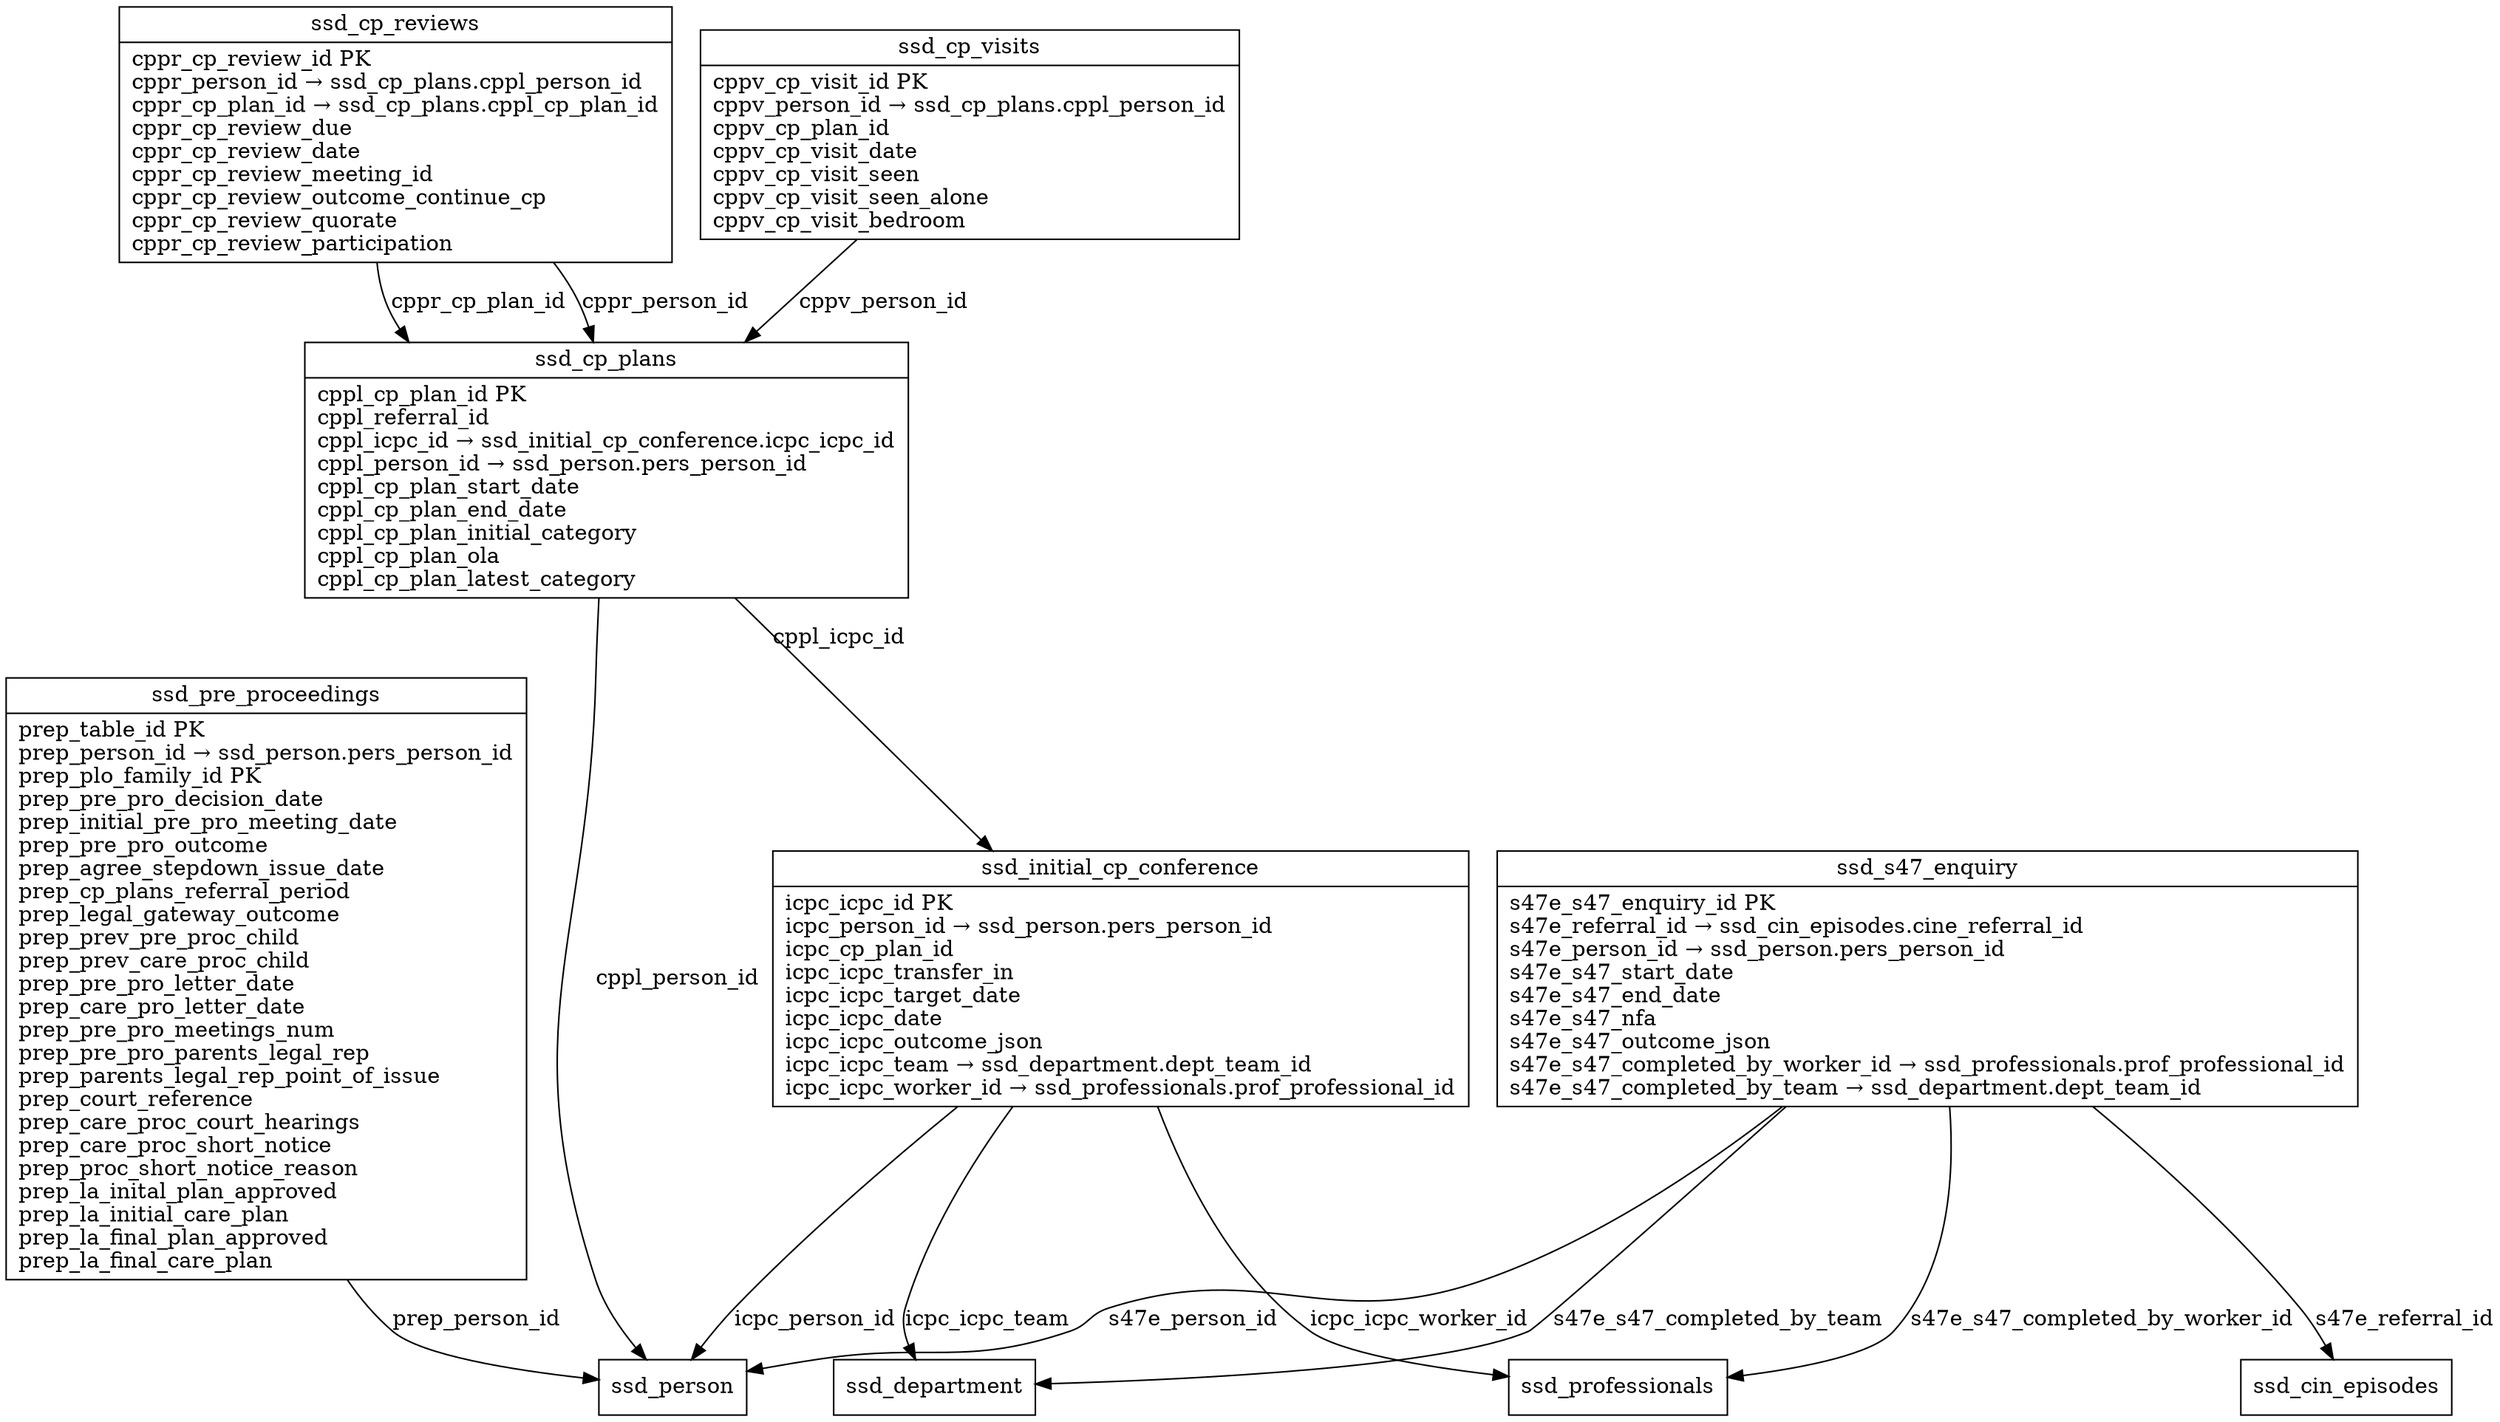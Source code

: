 digraph G {
  node [shape=record];
  ssd_initial_cp_conference [label="{ssd_initial_cp_conference|icpc_icpc_id PK\licpc_person_id → ssd_person.pers_person_id\licpc_cp_plan_id\licpc_icpc_transfer_in\licpc_icpc_target_date\licpc_icpc_date\licpc_icpc_outcome_json\licpc_icpc_team → ssd_department.dept_team_id\licpc_icpc_worker_id → ssd_professionals.prof_professional_id\l}"];
  ssd_s47_enquiry [label="{ssd_s47_enquiry|s47e_s47_enquiry_id PK\ls47e_referral_id → ssd_cin_episodes.cine_referral_id\ls47e_person_id → ssd_person.pers_person_id\ls47e_s47_start_date\ls47e_s47_end_date\ls47e_s47_nfa\ls47e_s47_outcome_json\ls47e_s47_completed_by_worker_id → ssd_professionals.prof_professional_id\ls47e_s47_completed_by_team → ssd_department.dept_team_id\l}"];
  ssd_pre_proceedings [label="{ssd_pre_proceedings|prep_table_id PK\lprep_person_id → ssd_person.pers_person_id\lprep_plo_family_id PK\lprep_pre_pro_decision_date\lprep_initial_pre_pro_meeting_date\lprep_pre_pro_outcome\lprep_agree_stepdown_issue_date\lprep_cp_plans_referral_period\lprep_legal_gateway_outcome\lprep_prev_pre_proc_child\lprep_prev_care_proc_child\lprep_pre_pro_letter_date\lprep_care_pro_letter_date\lprep_pre_pro_meetings_num\lprep_pre_pro_parents_legal_rep\lprep_parents_legal_rep_point_of_issue\lprep_court_reference\lprep_care_proc_court_hearings\lprep_care_proc_short_notice\lprep_proc_short_notice_reason\lprep_la_inital_plan_approved\lprep_la_initial_care_plan\lprep_la_final_plan_approved\lprep_la_final_care_plan\l}"];
  ssd_cp_reviews [label="{ssd_cp_reviews|cppr_cp_review_id PK\lcppr_person_id → ssd_cp_plans.cppl_person_id\lcppr_cp_plan_id → ssd_cp_plans.cppl_cp_plan_id\lcppr_cp_review_due\lcppr_cp_review_date\lcppr_cp_review_meeting_id\lcppr_cp_review_outcome_continue_cp\lcppr_cp_review_quorate\lcppr_cp_review_participation\l}"];
  ssd_cp_plans [label="{ssd_cp_plans|cppl_cp_plan_id PK\lcppl_referral_id\lcppl_icpc_id → ssd_initial_cp_conference.icpc_icpc_id\lcppl_person_id → ssd_person.pers_person_id\lcppl_cp_plan_start_date\lcppl_cp_plan_end_date\lcppl_cp_plan_initial_category\lcppl_cp_plan_ola\lcppl_cp_plan_latest_category\l}"];
  ssd_cp_visits [label="{ssd_cp_visits|cppv_cp_visit_id PK\lcppv_person_id → ssd_cp_plans.cppl_person_id\lcppv_cp_plan_id\lcppv_cp_visit_date\lcppv_cp_visit_seen\lcppv_cp_visit_seen_alone\lcppv_cp_visit_bedroom\l}"];
  ssd_initial_cp_conference -> ssd_person [label="icpc_person_id"];
  ssd_initial_cp_conference -> ssd_department [label="icpc_icpc_team"];
  ssd_initial_cp_conference -> ssd_professionals [label="icpc_icpc_worker_id"];
  ssd_s47_enquiry -> ssd_cin_episodes [label="s47e_referral_id"];
  ssd_s47_enquiry -> ssd_person [label="s47e_person_id"];
  ssd_s47_enquiry -> ssd_professionals [label="s47e_s47_completed_by_worker_id"];
  ssd_s47_enquiry -> ssd_department [label="s47e_s47_completed_by_team"];
  ssd_pre_proceedings -> ssd_person [label="prep_person_id"];
  ssd_cp_reviews -> ssd_cp_plans [label="cppr_person_id"];
  ssd_cp_reviews -> ssd_cp_plans [label="cppr_cp_plan_id"];
  ssd_cp_plans -> ssd_initial_cp_conference [label="cppl_icpc_id"];
  ssd_cp_plans -> ssd_person [label="cppl_person_id"];
  ssd_cp_visits -> ssd_cp_plans [label="cppv_person_id"];
}